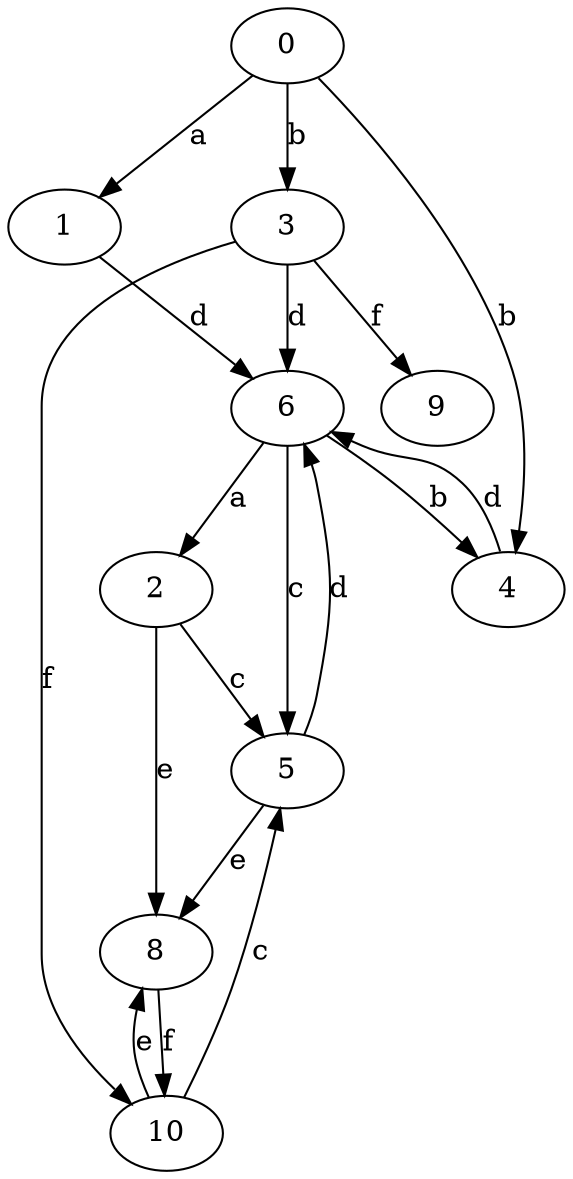 strict digraph  {
0;
1;
2;
3;
4;
5;
6;
8;
9;
10;
0 -> 1  [label=a];
0 -> 3  [label=b];
0 -> 4  [label=b];
1 -> 6  [label=d];
2 -> 5  [label=c];
2 -> 8  [label=e];
3 -> 6  [label=d];
3 -> 9  [label=f];
3 -> 10  [label=f];
4 -> 6  [label=d];
5 -> 6  [label=d];
5 -> 8  [label=e];
6 -> 2  [label=a];
6 -> 4  [label=b];
6 -> 5  [label=c];
8 -> 10  [label=f];
10 -> 5  [label=c];
10 -> 8  [label=e];
}
